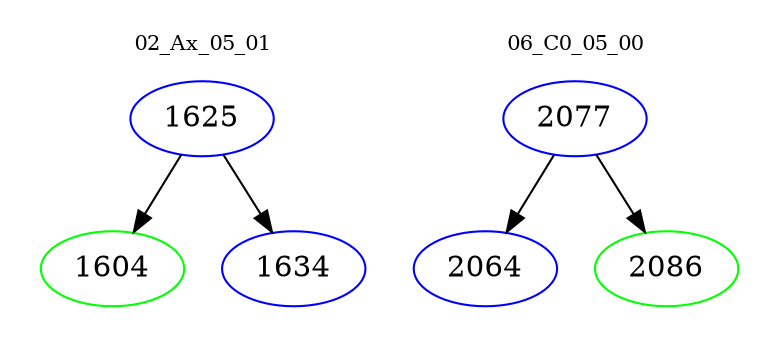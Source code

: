 digraph{
subgraph cluster_0 {
color = white
label = "02_Ax_05_01";
fontsize=10;
T0_1625 [label="1625", color="blue"]
T0_1625 -> T0_1604 [color="black"]
T0_1604 [label="1604", color="green"]
T0_1625 -> T0_1634 [color="black"]
T0_1634 [label="1634", color="blue"]
}
subgraph cluster_1 {
color = white
label = "06_C0_05_00";
fontsize=10;
T1_2077 [label="2077", color="blue"]
T1_2077 -> T1_2064 [color="black"]
T1_2064 [label="2064", color="blue"]
T1_2077 -> T1_2086 [color="black"]
T1_2086 [label="2086", color="green"]
}
}
